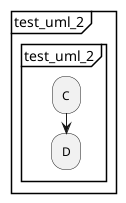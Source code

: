 @startuml
partition "test_uml_2"{
    group "test_uml_2"
        :C;
        :D;
    end group
}
@enduml
